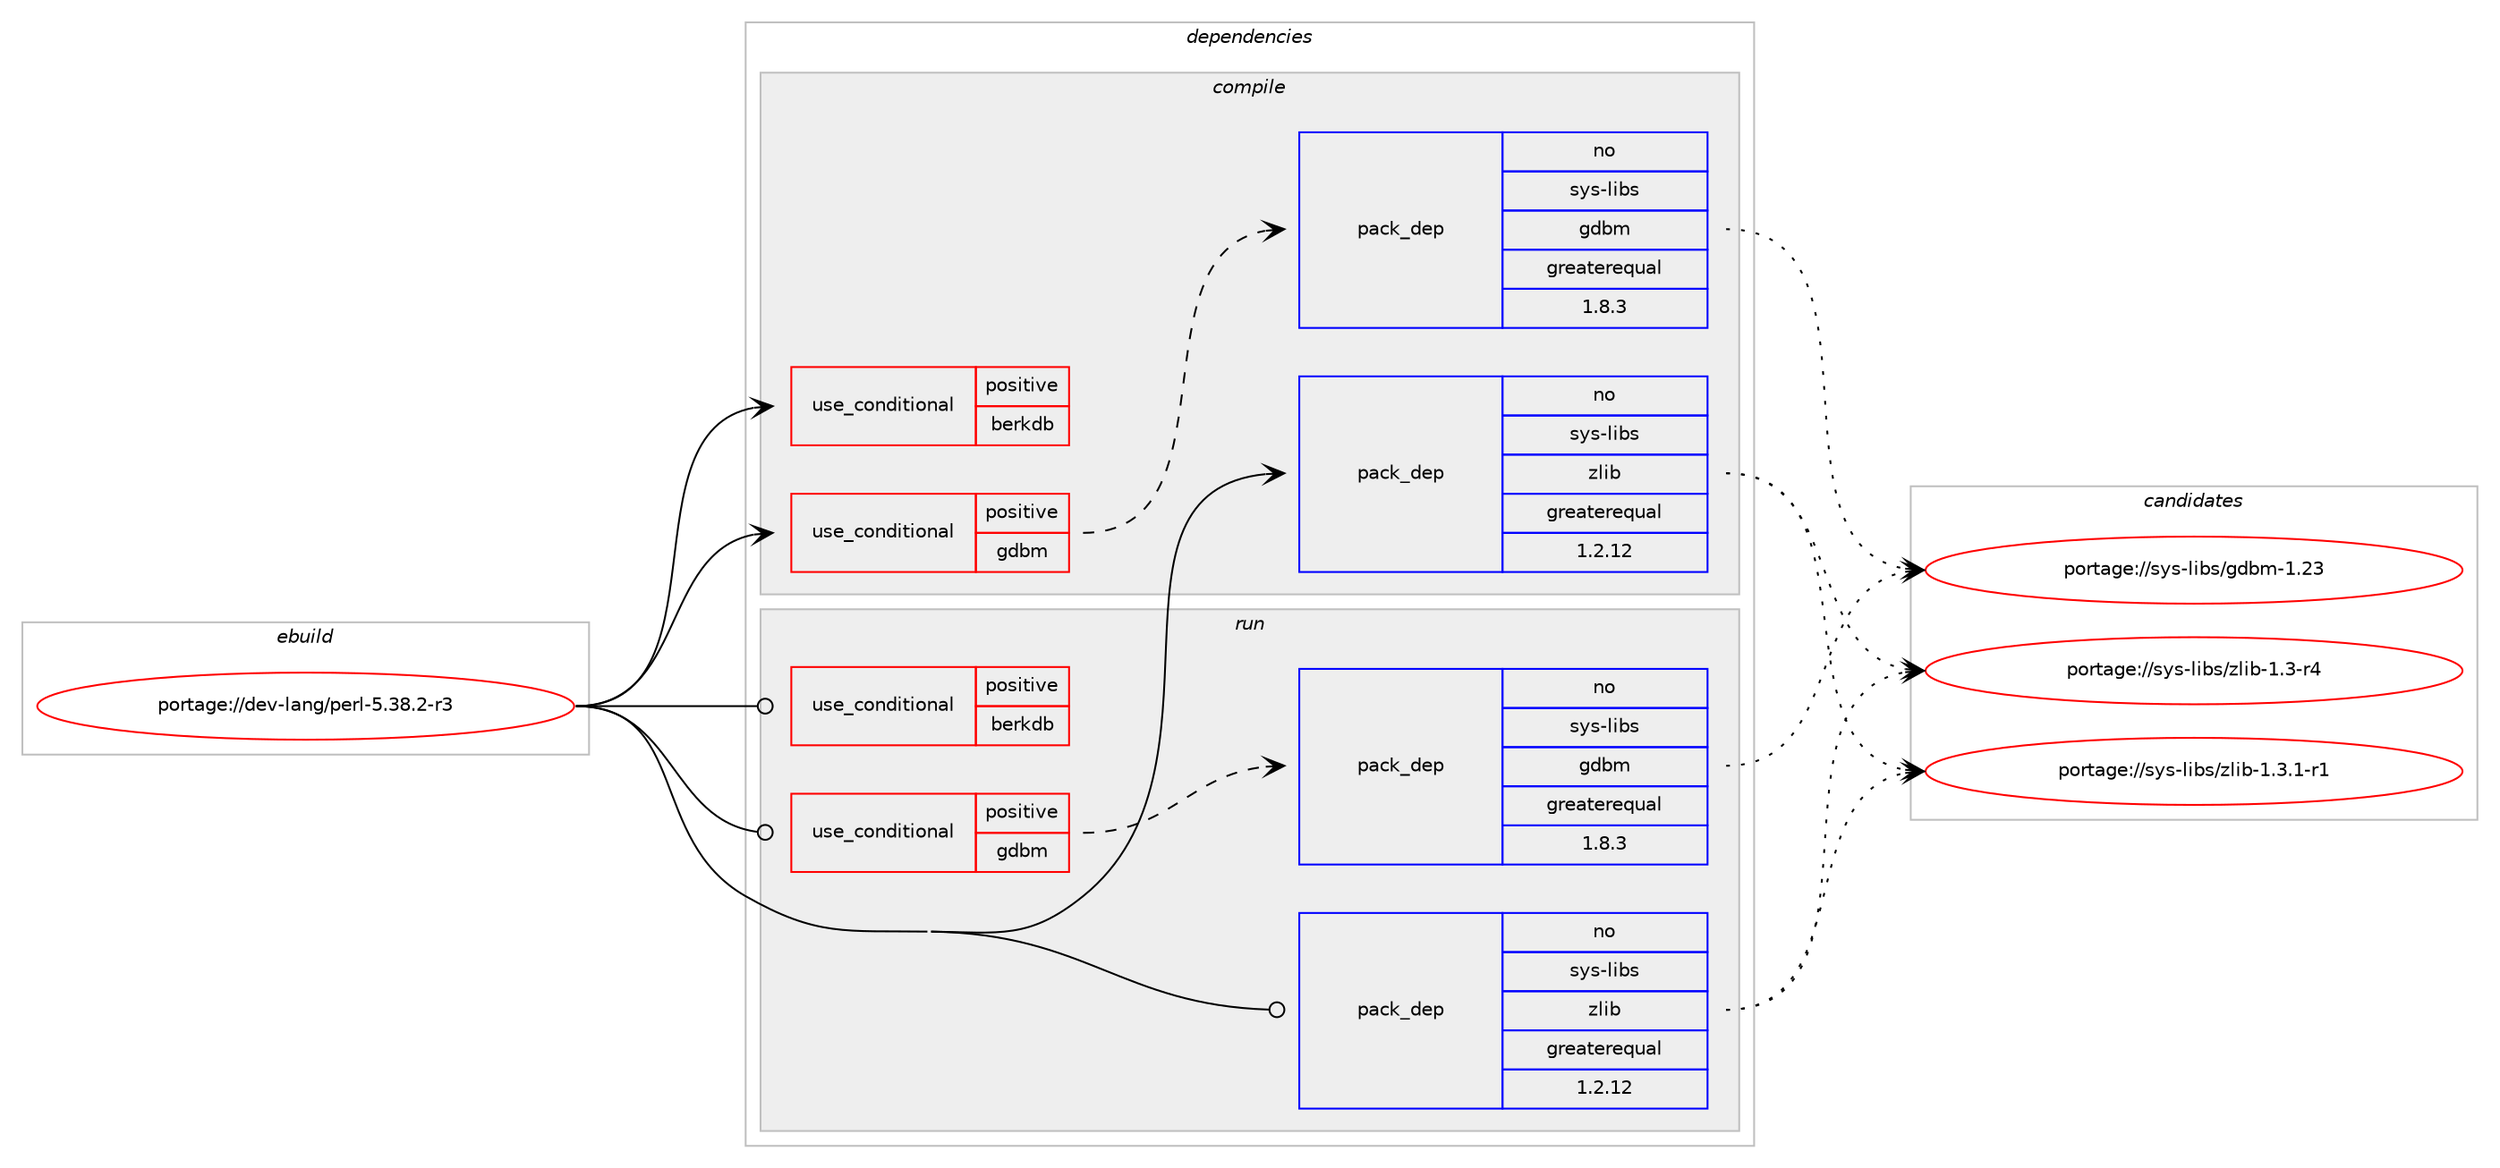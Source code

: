 digraph prolog {

# *************
# Graph options
# *************

newrank=true;
concentrate=true;
compound=true;
graph [rankdir=LR,fontname=Helvetica,fontsize=10,ranksep=1.5];#, ranksep=2.5, nodesep=0.2];
edge  [arrowhead=vee];
node  [fontname=Helvetica,fontsize=10];

# **********
# The ebuild
# **********

subgraph cluster_leftcol {
color=gray;
rank=same;
label=<<i>ebuild</i>>;
id [label="portage://dev-lang/perl-5.38.2-r3", color=red, width=4, href="../dev-lang/perl-5.38.2-r3.svg"];
}

# ****************
# The dependencies
# ****************

subgraph cluster_midcol {
color=gray;
label=<<i>dependencies</i>>;
subgraph cluster_compile {
fillcolor="#eeeeee";
style=filled;
label=<<i>compile</i>>;
subgraph cond22536 {
dependency50650 [label=<<TABLE BORDER="0" CELLBORDER="1" CELLSPACING="0" CELLPADDING="4"><TR><TD ROWSPAN="3" CELLPADDING="10">use_conditional</TD></TR><TR><TD>positive</TD></TR><TR><TD>berkdb</TD></TR></TABLE>>, shape=none, color=red];
# *** BEGIN UNKNOWN DEPENDENCY TYPE (TODO) ***
# dependency50650 -> package_dependency(portage://dev-lang/perl-5.38.2-r3,install,no,sys-libs,db,none,[,,],any_same_slot,[])
# *** END UNKNOWN DEPENDENCY TYPE (TODO) ***

}
id:e -> dependency50650:w [weight=20,style="solid",arrowhead="vee"];
subgraph cond22537 {
dependency50651 [label=<<TABLE BORDER="0" CELLBORDER="1" CELLSPACING="0" CELLPADDING="4"><TR><TD ROWSPAN="3" CELLPADDING="10">use_conditional</TD></TR><TR><TD>positive</TD></TR><TR><TD>gdbm</TD></TR></TABLE>>, shape=none, color=red];
subgraph pack27076 {
dependency50652 [label=<<TABLE BORDER="0" CELLBORDER="1" CELLSPACING="0" CELLPADDING="4" WIDTH="220"><TR><TD ROWSPAN="6" CELLPADDING="30">pack_dep</TD></TR><TR><TD WIDTH="110">no</TD></TR><TR><TD>sys-libs</TD></TR><TR><TD>gdbm</TD></TR><TR><TD>greaterequal</TD></TR><TR><TD>1.8.3</TD></TR></TABLE>>, shape=none, color=blue];
}
dependency50651:e -> dependency50652:w [weight=20,style="dashed",arrowhead="vee"];
}
id:e -> dependency50651:w [weight=20,style="solid",arrowhead="vee"];
# *** BEGIN UNKNOWN DEPENDENCY TYPE (TODO) ***
# id -> package_dependency(portage://dev-lang/perl-5.38.2-r3,install,no,app-arch,bzip2,none,[,,],[],[])
# *** END UNKNOWN DEPENDENCY TYPE (TODO) ***

subgraph pack27077 {
dependency50653 [label=<<TABLE BORDER="0" CELLBORDER="1" CELLSPACING="0" CELLPADDING="4" WIDTH="220"><TR><TD ROWSPAN="6" CELLPADDING="30">pack_dep</TD></TR><TR><TD WIDTH="110">no</TD></TR><TR><TD>sys-libs</TD></TR><TR><TD>zlib</TD></TR><TR><TD>greaterequal</TD></TR><TR><TD>1.2.12</TD></TR></TABLE>>, shape=none, color=blue];
}
id:e -> dependency50653:w [weight=20,style="solid",arrowhead="vee"];
# *** BEGIN UNKNOWN DEPENDENCY TYPE (TODO) ***
# id -> package_dependency(portage://dev-lang/perl-5.38.2-r3,install,no,virtual,libcrypt,none,[,,],any_same_slot,[])
# *** END UNKNOWN DEPENDENCY TYPE (TODO) ***

}
subgraph cluster_compileandrun {
fillcolor="#eeeeee";
style=filled;
label=<<i>compile and run</i>>;
}
subgraph cluster_run {
fillcolor="#eeeeee";
style=filled;
label=<<i>run</i>>;
subgraph cond22538 {
dependency50654 [label=<<TABLE BORDER="0" CELLBORDER="1" CELLSPACING="0" CELLPADDING="4"><TR><TD ROWSPAN="3" CELLPADDING="10">use_conditional</TD></TR><TR><TD>positive</TD></TR><TR><TD>berkdb</TD></TR></TABLE>>, shape=none, color=red];
# *** BEGIN UNKNOWN DEPENDENCY TYPE (TODO) ***
# dependency50654 -> package_dependency(portage://dev-lang/perl-5.38.2-r3,run,no,sys-libs,db,none,[,,],any_same_slot,[])
# *** END UNKNOWN DEPENDENCY TYPE (TODO) ***

}
id:e -> dependency50654:w [weight=20,style="solid",arrowhead="odot"];
subgraph cond22539 {
dependency50655 [label=<<TABLE BORDER="0" CELLBORDER="1" CELLSPACING="0" CELLPADDING="4"><TR><TD ROWSPAN="3" CELLPADDING="10">use_conditional</TD></TR><TR><TD>positive</TD></TR><TR><TD>gdbm</TD></TR></TABLE>>, shape=none, color=red];
subgraph pack27078 {
dependency50656 [label=<<TABLE BORDER="0" CELLBORDER="1" CELLSPACING="0" CELLPADDING="4" WIDTH="220"><TR><TD ROWSPAN="6" CELLPADDING="30">pack_dep</TD></TR><TR><TD WIDTH="110">no</TD></TR><TR><TD>sys-libs</TD></TR><TR><TD>gdbm</TD></TR><TR><TD>greaterequal</TD></TR><TR><TD>1.8.3</TD></TR></TABLE>>, shape=none, color=blue];
}
dependency50655:e -> dependency50656:w [weight=20,style="dashed",arrowhead="vee"];
}
id:e -> dependency50655:w [weight=20,style="solid",arrowhead="odot"];
# *** BEGIN UNKNOWN DEPENDENCY TYPE (TODO) ***
# id -> package_dependency(portage://dev-lang/perl-5.38.2-r3,run,no,app-arch,bzip2,none,[,,],[],[])
# *** END UNKNOWN DEPENDENCY TYPE (TODO) ***

subgraph pack27079 {
dependency50657 [label=<<TABLE BORDER="0" CELLBORDER="1" CELLSPACING="0" CELLPADDING="4" WIDTH="220"><TR><TD ROWSPAN="6" CELLPADDING="30">pack_dep</TD></TR><TR><TD WIDTH="110">no</TD></TR><TR><TD>sys-libs</TD></TR><TR><TD>zlib</TD></TR><TR><TD>greaterequal</TD></TR><TR><TD>1.2.12</TD></TR></TABLE>>, shape=none, color=blue];
}
id:e -> dependency50657:w [weight=20,style="solid",arrowhead="odot"];
# *** BEGIN UNKNOWN DEPENDENCY TYPE (TODO) ***
# id -> package_dependency(portage://dev-lang/perl-5.38.2-r3,run,no,virtual,libcrypt,none,[,,],any_same_slot,[])
# *** END UNKNOWN DEPENDENCY TYPE (TODO) ***

}
}

# **************
# The candidates
# **************

subgraph cluster_choices {
rank=same;
color=gray;
label=<<i>candidates</i>>;

subgraph choice27076 {
color=black;
nodesep=1;
choice115121115451081059811547103100981094549465051 [label="portage://sys-libs/gdbm-1.23", color=red, width=4,href="../sys-libs/gdbm-1.23.svg"];
dependency50652:e -> choice115121115451081059811547103100981094549465051:w [style=dotted,weight="100"];
}
subgraph choice27077 {
color=black;
nodesep=1;
choice11512111545108105981154712210810598454946514511452 [label="portage://sys-libs/zlib-1.3-r4", color=red, width=4,href="../sys-libs/zlib-1.3-r4.svg"];
choice115121115451081059811547122108105984549465146494511449 [label="portage://sys-libs/zlib-1.3.1-r1", color=red, width=4,href="../sys-libs/zlib-1.3.1-r1.svg"];
dependency50653:e -> choice11512111545108105981154712210810598454946514511452:w [style=dotted,weight="100"];
dependency50653:e -> choice115121115451081059811547122108105984549465146494511449:w [style=dotted,weight="100"];
}
subgraph choice27078 {
color=black;
nodesep=1;
choice115121115451081059811547103100981094549465051 [label="portage://sys-libs/gdbm-1.23", color=red, width=4,href="../sys-libs/gdbm-1.23.svg"];
dependency50656:e -> choice115121115451081059811547103100981094549465051:w [style=dotted,weight="100"];
}
subgraph choice27079 {
color=black;
nodesep=1;
choice11512111545108105981154712210810598454946514511452 [label="portage://sys-libs/zlib-1.3-r4", color=red, width=4,href="../sys-libs/zlib-1.3-r4.svg"];
choice115121115451081059811547122108105984549465146494511449 [label="portage://sys-libs/zlib-1.3.1-r1", color=red, width=4,href="../sys-libs/zlib-1.3.1-r1.svg"];
dependency50657:e -> choice11512111545108105981154712210810598454946514511452:w [style=dotted,weight="100"];
dependency50657:e -> choice115121115451081059811547122108105984549465146494511449:w [style=dotted,weight="100"];
}
}

}
